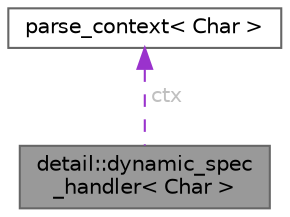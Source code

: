 digraph "detail::dynamic_spec_handler&lt; Char &gt;"
{
 // LATEX_PDF_SIZE
  bgcolor="transparent";
  edge [fontname=Helvetica,fontsize=10,labelfontname=Helvetica,labelfontsize=10];
  node [fontname=Helvetica,fontsize=10,shape=box,height=0.2,width=0.4];
  Node1 [id="Node000001",label="detail::dynamic_spec\l_handler\< Char \>",height=0.2,width=0.4,color="gray40", fillcolor="grey60", style="filled", fontcolor="black",tooltip=" "];
  Node2 -> Node1 [id="edge1_Node000001_Node000002",dir="back",color="darkorchid3",style="dashed",tooltip=" ",label=" ctx",fontcolor="grey" ];
  Node2 [id="Node000002",label="parse_context\< Char \>",height=0.2,width=0.4,color="gray40", fillcolor="white", style="filled",URL="$classparse__context.html",tooltip=" "];
}
